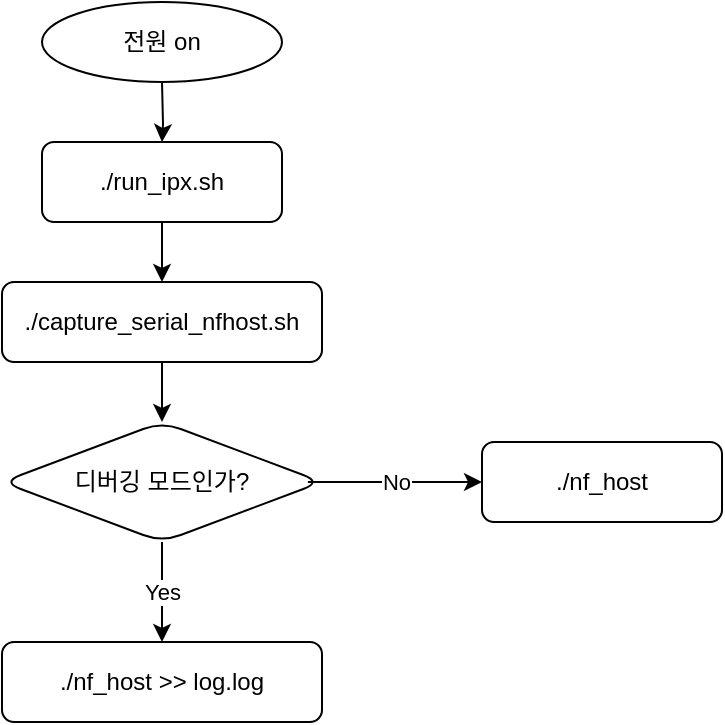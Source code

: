 <mxfile version="26.0.16">
  <diagram id="C5RBs43oDa-KdzZeNtuy" name="Page-1">
    <mxGraphModel dx="1385" dy="761" grid="1" gridSize="10" guides="1" tooltips="1" connect="1" arrows="1" fold="1" page="1" pageScale="1" pageWidth="827" pageHeight="1169" math="0" shadow="0">
      <root>
        <mxCell id="WIyWlLk6GJQsqaUBKTNV-0" />
        <mxCell id="WIyWlLk6GJQsqaUBKTNV-1" parent="WIyWlLk6GJQsqaUBKTNV-0" />
        <mxCell id="NivWS9lBjwapP_xfxxEY-9" value="" style="edgeStyle=orthogonalEdgeStyle;rounded=0;orthogonalLoop=1;jettySize=auto;html=1;" edge="1" parent="WIyWlLk6GJQsqaUBKTNV-1" target="NivWS9lBjwapP_xfxxEY-8">
          <mxGeometry relative="1" as="geometry">
            <mxPoint x="130" y="90" as="sourcePoint" />
          </mxGeometry>
        </mxCell>
        <mxCell id="NivWS9lBjwapP_xfxxEY-12" value="" style="edgeStyle=orthogonalEdgeStyle;rounded=0;orthogonalLoop=1;jettySize=auto;html=1;" edge="1" parent="WIyWlLk6GJQsqaUBKTNV-1" source="NivWS9lBjwapP_xfxxEY-8" target="NivWS9lBjwapP_xfxxEY-11">
          <mxGeometry relative="1" as="geometry" />
        </mxCell>
        <mxCell id="NivWS9lBjwapP_xfxxEY-8" value="./run_ipx.sh" style="whiteSpace=wrap;html=1;rounded=1;glass=0;strokeWidth=1;shadow=0;" vertex="1" parent="WIyWlLk6GJQsqaUBKTNV-1">
          <mxGeometry x="70" y="120" width="120" height="40" as="geometry" />
        </mxCell>
        <mxCell id="NivWS9lBjwapP_xfxxEY-14" value="" style="edgeStyle=orthogonalEdgeStyle;rounded=0;orthogonalLoop=1;jettySize=auto;html=1;" edge="1" parent="WIyWlLk6GJQsqaUBKTNV-1" source="NivWS9lBjwapP_xfxxEY-11" target="NivWS9lBjwapP_xfxxEY-13">
          <mxGeometry relative="1" as="geometry" />
        </mxCell>
        <mxCell id="NivWS9lBjwapP_xfxxEY-11" value="./capture_serial_nfhost.sh" style="whiteSpace=wrap;html=1;rounded=1;glass=0;strokeWidth=1;shadow=0;" vertex="1" parent="WIyWlLk6GJQsqaUBKTNV-1">
          <mxGeometry x="50" y="190" width="160" height="40" as="geometry" />
        </mxCell>
        <mxCell id="NivWS9lBjwapP_xfxxEY-13" value="디버깅 모드인가?" style="rhombus;whiteSpace=wrap;html=1;rounded=1;glass=0;strokeWidth=1;shadow=0;" vertex="1" parent="WIyWlLk6GJQsqaUBKTNV-1">
          <mxGeometry x="50" y="260" width="160" height="60" as="geometry" />
        </mxCell>
        <mxCell id="NivWS9lBjwapP_xfxxEY-16" value="전원 on" style="ellipse;whiteSpace=wrap;html=1;" vertex="1" parent="WIyWlLk6GJQsqaUBKTNV-1">
          <mxGeometry x="70" y="50" width="120" height="40" as="geometry" />
        </mxCell>
        <mxCell id="NivWS9lBjwapP_xfxxEY-19" value="./nf_host" style="whiteSpace=wrap;html=1;rounded=1;glass=0;strokeWidth=1;shadow=0;" vertex="1" parent="WIyWlLk6GJQsqaUBKTNV-1">
          <mxGeometry x="290" y="270" width="120" height="40" as="geometry" />
        </mxCell>
        <mxCell id="NivWS9lBjwapP_xfxxEY-22" value="" style="endArrow=classic;html=1;rounded=0;exitX=0.956;exitY=0.5;exitDx=0;exitDy=0;exitPerimeter=0;" edge="1" parent="WIyWlLk6GJQsqaUBKTNV-1" source="NivWS9lBjwapP_xfxxEY-13">
          <mxGeometry relative="1" as="geometry">
            <mxPoint x="210" y="289.5" as="sourcePoint" />
            <mxPoint x="290" y="290" as="targetPoint" />
          </mxGeometry>
        </mxCell>
        <mxCell id="NivWS9lBjwapP_xfxxEY-23" value="No" style="edgeLabel;resizable=0;html=1;;align=center;verticalAlign=middle;" connectable="0" vertex="1" parent="NivWS9lBjwapP_xfxxEY-22">
          <mxGeometry relative="1" as="geometry" />
        </mxCell>
        <mxCell id="NivWS9lBjwapP_xfxxEY-27" value="" style="endArrow=classic;html=1;rounded=0;exitX=0.5;exitY=1;exitDx=0;exitDy=0;" edge="1" parent="WIyWlLk6GJQsqaUBKTNV-1" source="NivWS9lBjwapP_xfxxEY-13">
          <mxGeometry relative="1" as="geometry">
            <mxPoint x="370" y="340" as="sourcePoint" />
            <mxPoint x="130" y="370" as="targetPoint" />
          </mxGeometry>
        </mxCell>
        <mxCell id="NivWS9lBjwapP_xfxxEY-28" value="Yes" style="edgeLabel;resizable=0;html=1;;align=center;verticalAlign=middle;" connectable="0" vertex="1" parent="NivWS9lBjwapP_xfxxEY-27">
          <mxGeometry relative="1" as="geometry" />
        </mxCell>
        <mxCell id="NivWS9lBjwapP_xfxxEY-29" value="./nf_host &amp;gt;&amp;gt; log.log" style="rounded=1;whiteSpace=wrap;html=1;" vertex="1" parent="WIyWlLk6GJQsqaUBKTNV-1">
          <mxGeometry x="50" y="370" width="160" height="40" as="geometry" />
        </mxCell>
      </root>
    </mxGraphModel>
  </diagram>
</mxfile>
